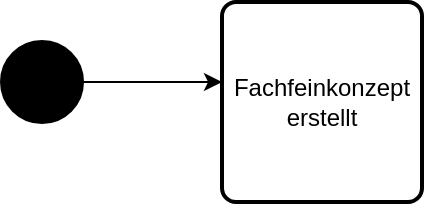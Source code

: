 <mxfile version="22.0.4" type="github">
  <diagram name="Seite-1" id="4uEQWGBOSVK4lKFrfHZp">
    <mxGraphModel dx="871" dy="566" grid="1" gridSize="10" guides="1" tooltips="1" connect="1" arrows="1" fold="1" page="1" pageScale="1" pageWidth="827" pageHeight="1169" math="0" shadow="0">
      <root>
        <mxCell id="0" />
        <mxCell id="1" parent="0" />
        <mxCell id="-mwzHlTSXCIwCckR4kkh-3" value="" style="edgeStyle=orthogonalEdgeStyle;rounded=0;orthogonalLoop=1;jettySize=auto;html=1;" edge="1" parent="1" source="-mwzHlTSXCIwCckR4kkh-1" target="-mwzHlTSXCIwCckR4kkh-2">
          <mxGeometry relative="1" as="geometry">
            <Array as="points">
              <mxPoint x="200" y="60" />
              <mxPoint x="200" y="60" />
            </Array>
          </mxGeometry>
        </mxCell>
        <mxCell id="-mwzHlTSXCIwCckR4kkh-1" value="" style="strokeWidth=2;html=1;shape=mxgraph.flowchart.start_2;whiteSpace=wrap;fillColor=#000000;" vertex="1" parent="1">
          <mxGeometry x="90" y="40" width="40" height="40" as="geometry" />
        </mxCell>
        <mxCell id="-mwzHlTSXCIwCckR4kkh-2" value="Fachfeinkonzept erstellt" style="rounded=1;whiteSpace=wrap;html=1;absoluteArcSize=1;arcSize=14;strokeWidth=2;" vertex="1" parent="1">
          <mxGeometry x="200" y="20" width="100" height="100" as="geometry" />
        </mxCell>
      </root>
    </mxGraphModel>
  </diagram>
</mxfile>
